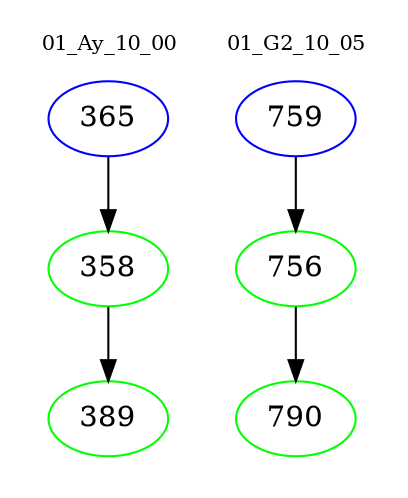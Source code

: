 digraph{
subgraph cluster_0 {
color = white
label = "01_Ay_10_00";
fontsize=10;
T0_365 [label="365", color="blue"]
T0_365 -> T0_358 [color="black"]
T0_358 [label="358", color="green"]
T0_358 -> T0_389 [color="black"]
T0_389 [label="389", color="green"]
}
subgraph cluster_1 {
color = white
label = "01_G2_10_05";
fontsize=10;
T1_759 [label="759", color="blue"]
T1_759 -> T1_756 [color="black"]
T1_756 [label="756", color="green"]
T1_756 -> T1_790 [color="black"]
T1_790 [label="790", color="green"]
}
}
